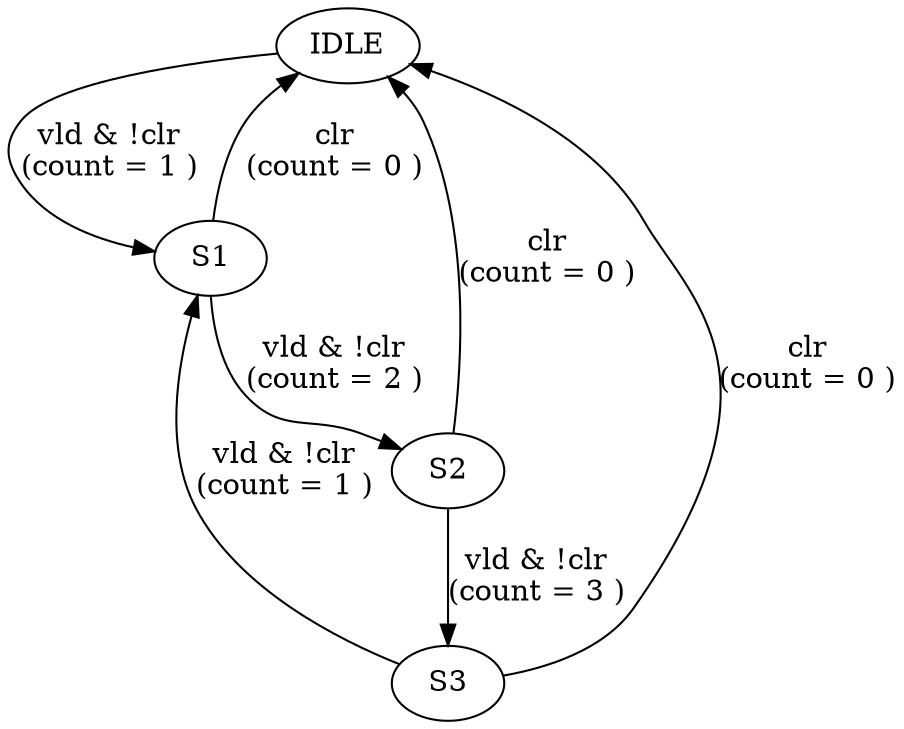 digraph FSM {
	IDLE
	S1
	S2
	S3
	IDLE -> S1 [label="vld & !clr
(count = 1 )"]
	S1 -> S2 [label="vld & !clr
(count = 2 )"]
	S2 -> S3 [label="vld & !clr
(count = 3 )"]
	S3 -> S1 [label="vld & !clr
(count = 1 )"]
	S1 -> IDLE [label="clr
(count = 0 )"]
	S2 -> IDLE [label="clr
(count = 0 )"]
	S3 -> IDLE [label="clr
(count = 0 )"]
}
